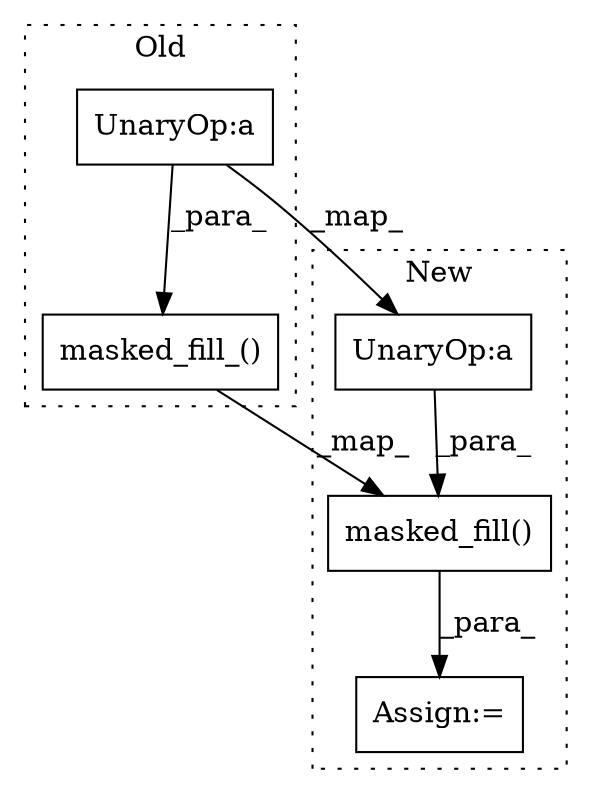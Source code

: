 digraph G {
subgraph cluster0 {
1 [label="masked_fill_()" a="75" s="1144,1191" l="15,1" shape="box"];
5 [label="UnaryOp:a" a="61" s="1166" l="25" shape="box"];
label = "Old";
style="dotted";
}
subgraph cluster1 {
2 [label="masked_fill()" a="75" s="1160,1206" l="14,1" shape="box"];
3 [label="Assign:=" a="68" s="1157" l="3" shape="box"];
4 [label="UnaryOp:a" a="61" s="1181" l="25" shape="box"];
label = "New";
style="dotted";
}
1 -> 2 [label="_map_"];
2 -> 3 [label="_para_"];
4 -> 2 [label="_para_"];
5 -> 1 [label="_para_"];
5 -> 4 [label="_map_"];
}